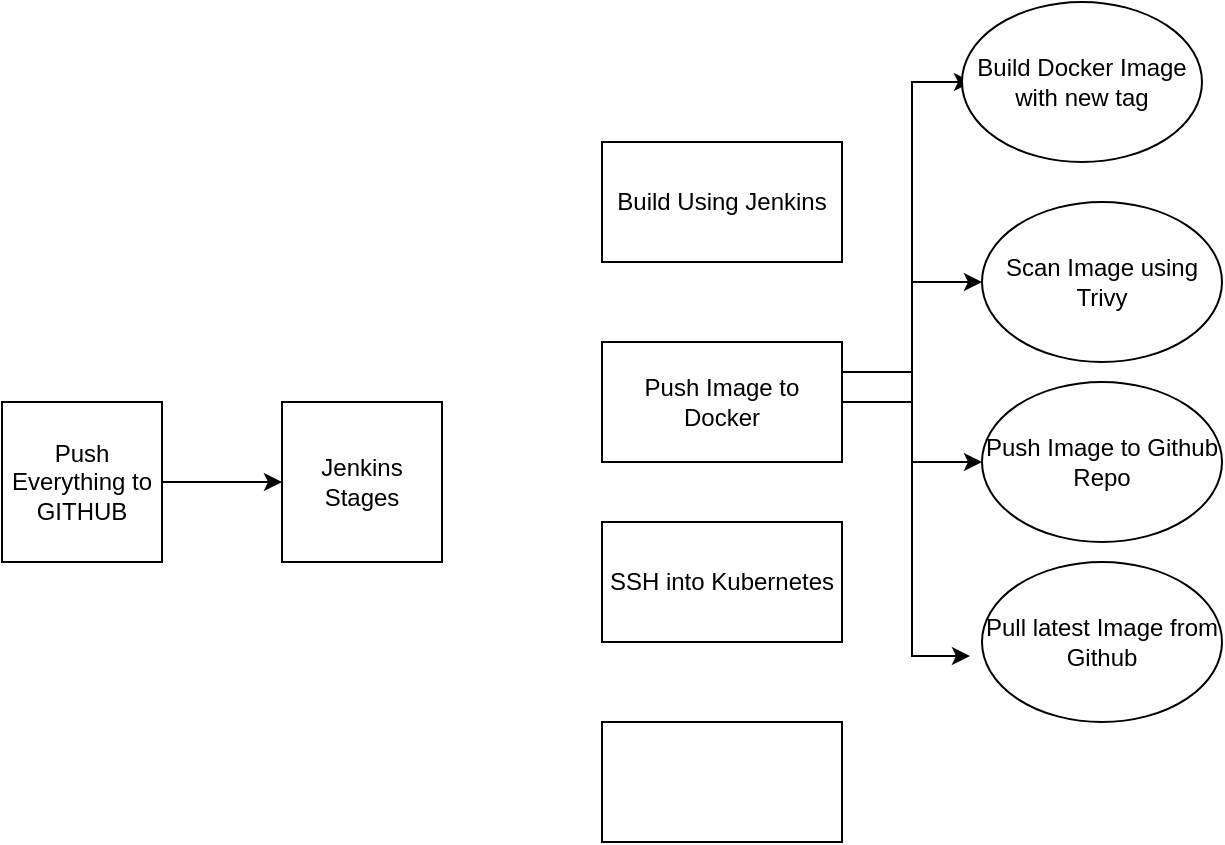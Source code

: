 <mxfile version="14.7.3" type="github">
  <diagram id="ra45e_u6qvAmAwzNRmPR" name="Page-1">
    <mxGraphModel dx="1398" dy="693" grid="1" gridSize="10" guides="1" tooltips="1" connect="1" arrows="1" fold="1" page="1" pageScale="1" pageWidth="850" pageHeight="1100" math="0" shadow="0">
      <root>
        <mxCell id="0" />
        <mxCell id="1" parent="0" />
        <mxCell id="tF8XK75-klhXs1wCZ0tZ-1" value="Jenkins Stages" style="whiteSpace=wrap;html=1;aspect=fixed;" parent="1" vertex="1">
          <mxGeometry x="280" y="230" width="80" height="80" as="geometry" />
        </mxCell>
        <mxCell id="69a5RTypOXIpSJwrr1ve-4" style="edgeStyle=orthogonalEdgeStyle;rounded=0;orthogonalLoop=1;jettySize=auto;html=1;exitX=1;exitY=0.5;exitDx=0;exitDy=0;entryX=0;entryY=0.5;entryDx=0;entryDy=0;" edge="1" parent="1" source="69a5RTypOXIpSJwrr1ve-2" target="tF8XK75-klhXs1wCZ0tZ-1">
          <mxGeometry relative="1" as="geometry" />
        </mxCell>
        <mxCell id="69a5RTypOXIpSJwrr1ve-2" value="Push Everything to GITHUB" style="whiteSpace=wrap;html=1;aspect=fixed;" vertex="1" parent="1">
          <mxGeometry x="140" y="230" width="80" height="80" as="geometry" />
        </mxCell>
        <mxCell id="69a5RTypOXIpSJwrr1ve-6" value="Build Using Jenkins" style="rounded=0;whiteSpace=wrap;html=1;" vertex="1" parent="1">
          <mxGeometry x="440" y="100" width="120" height="60" as="geometry" />
        </mxCell>
        <mxCell id="69a5RTypOXIpSJwrr1ve-13" style="edgeStyle=orthogonalEdgeStyle;rounded=0;orthogonalLoop=1;jettySize=auto;html=1;exitX=1;exitY=0.5;exitDx=0;exitDy=0;entryX=0;entryY=0.5;entryDx=0;entryDy=0;" edge="1" parent="1" source="69a5RTypOXIpSJwrr1ve-7" target="69a5RTypOXIpSJwrr1ve-10">
          <mxGeometry relative="1" as="geometry" />
        </mxCell>
        <mxCell id="69a5RTypOXIpSJwrr1ve-14" style="edgeStyle=orthogonalEdgeStyle;rounded=0;orthogonalLoop=1;jettySize=auto;html=1;exitX=1;exitY=0.75;exitDx=0;exitDy=0;entryX=0;entryY=0.5;entryDx=0;entryDy=0;" edge="1" parent="1" source="69a5RTypOXIpSJwrr1ve-7" target="69a5RTypOXIpSJwrr1ve-11">
          <mxGeometry relative="1" as="geometry">
            <Array as="points">
              <mxPoint x="560" y="230" />
              <mxPoint x="595" y="230" />
              <mxPoint x="595" y="260" />
            </Array>
          </mxGeometry>
        </mxCell>
        <mxCell id="69a5RTypOXIpSJwrr1ve-16" style="edgeStyle=orthogonalEdgeStyle;rounded=0;orthogonalLoop=1;jettySize=auto;html=1;exitX=1;exitY=0.75;exitDx=0;exitDy=0;entryX=-0.025;entryY=0.588;entryDx=0;entryDy=0;entryPerimeter=0;" edge="1" parent="1">
          <mxGeometry relative="1" as="geometry">
            <mxPoint x="557" y="245" as="sourcePoint" />
            <mxPoint x="624" y="357.04" as="targetPoint" />
            <Array as="points">
              <mxPoint x="555" y="245" />
              <mxPoint x="555" y="230" />
              <mxPoint x="595" y="230" />
              <mxPoint x="595" y="357" />
            </Array>
          </mxGeometry>
        </mxCell>
        <mxCell id="69a5RTypOXIpSJwrr1ve-18" style="edgeStyle=orthogonalEdgeStyle;rounded=0;orthogonalLoop=1;jettySize=auto;html=1;exitX=1;exitY=0.25;exitDx=0;exitDy=0;entryX=0;entryY=0.5;entryDx=0;entryDy=0;" edge="1" parent="1">
          <mxGeometry relative="1" as="geometry">
            <mxPoint x="514" y="215" as="sourcePoint" />
            <mxPoint x="625" y="70" as="targetPoint" />
            <Array as="points">
              <mxPoint x="595" y="215" />
              <mxPoint x="595" y="70" />
            </Array>
          </mxGeometry>
        </mxCell>
        <mxCell id="69a5RTypOXIpSJwrr1ve-7" value="Push Image to Docker" style="rounded=0;whiteSpace=wrap;html=1;" vertex="1" parent="1">
          <mxGeometry x="440" y="200" width="120" height="60" as="geometry" />
        </mxCell>
        <mxCell id="69a5RTypOXIpSJwrr1ve-8" value="SSH into Kubernetes" style="rounded=0;whiteSpace=wrap;html=1;" vertex="1" parent="1">
          <mxGeometry x="440" y="290" width="120" height="60" as="geometry" />
        </mxCell>
        <mxCell id="69a5RTypOXIpSJwrr1ve-9" value="" style="rounded=0;whiteSpace=wrap;html=1;" vertex="1" parent="1">
          <mxGeometry x="440" y="390" width="120" height="60" as="geometry" />
        </mxCell>
        <mxCell id="69a5RTypOXIpSJwrr1ve-10" value="Scan Image using Trivy" style="ellipse;whiteSpace=wrap;html=1;" vertex="1" parent="1">
          <mxGeometry x="630" y="130" width="120" height="80" as="geometry" />
        </mxCell>
        <mxCell id="69a5RTypOXIpSJwrr1ve-11" value="Push Image to Github Repo" style="ellipse;whiteSpace=wrap;html=1;" vertex="1" parent="1">
          <mxGeometry x="630" y="220" width="120" height="80" as="geometry" />
        </mxCell>
        <mxCell id="69a5RTypOXIpSJwrr1ve-12" value="Pull latest Image from Github" style="ellipse;whiteSpace=wrap;html=1;" vertex="1" parent="1">
          <mxGeometry x="630" y="310" width="120" height="80" as="geometry" />
        </mxCell>
        <mxCell id="69a5RTypOXIpSJwrr1ve-17" value="&lt;span&gt;Build Docker Image with new tag&lt;/span&gt;" style="ellipse;whiteSpace=wrap;html=1;" vertex="1" parent="1">
          <mxGeometry x="620" y="30" width="120" height="80" as="geometry" />
        </mxCell>
      </root>
    </mxGraphModel>
  </diagram>
</mxfile>
